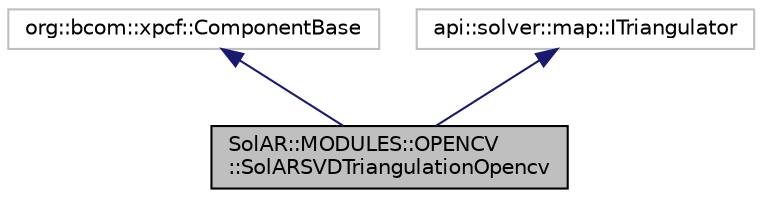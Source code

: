 digraph "SolAR::MODULES::OPENCV::SolARSVDTriangulationOpencv"
{
 // LATEX_PDF_SIZE
  edge [fontname="Helvetica",fontsize="10",labelfontname="Helvetica",labelfontsize="10"];
  node [fontname="Helvetica",fontsize="10",shape=record];
  Node1 [label="SolAR::MODULES::OPENCV\l::SolARSVDTriangulationOpencv",height=0.2,width=0.4,color="black", fillcolor="grey75", style="filled", fontcolor="black",tooltip="Triangulates a set of corresponding 2D-2D points correspondences with known respective camera poses b..."];
  Node2 -> Node1 [dir="back",color="midnightblue",fontsize="10",style="solid",fontname="Helvetica"];
  Node2 [label="org::bcom::xpcf::ComponentBase",height=0.2,width=0.4,color="grey75", fillcolor="white", style="filled",tooltip=" "];
  Node3 -> Node1 [dir="back",color="midnightblue",fontsize="10",style="solid",fontname="Helvetica"];
  Node3 [label="api::solver::map::ITriangulator",height=0.2,width=0.4,color="grey75", fillcolor="white", style="filled",tooltip=" "];
}
